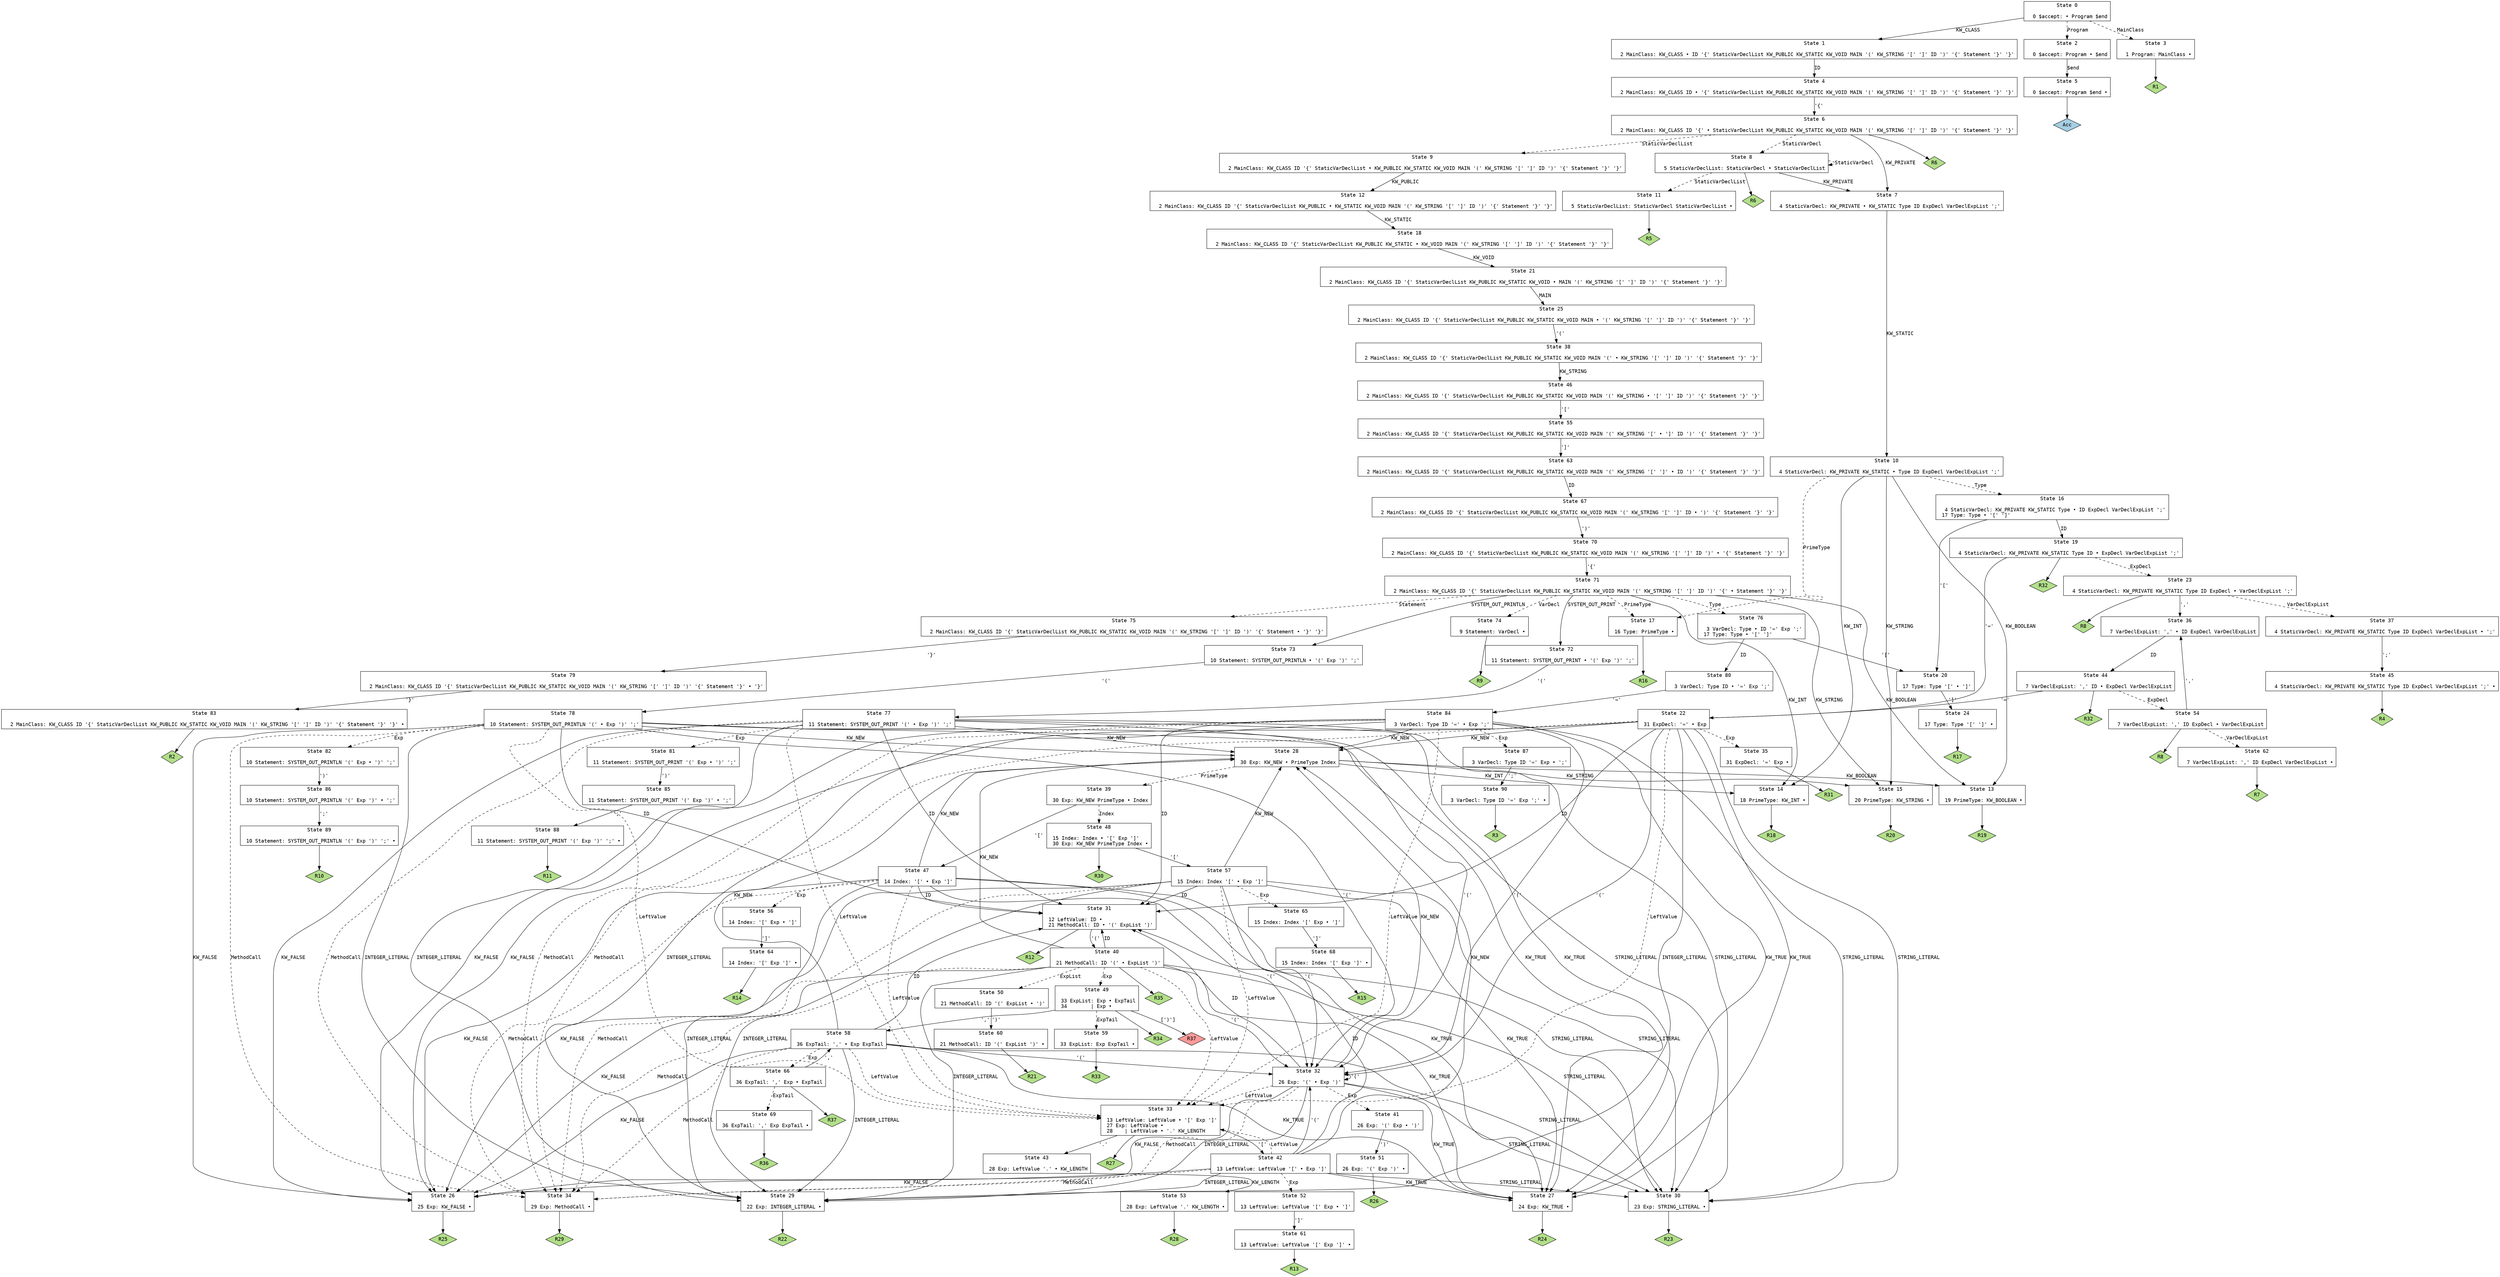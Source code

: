 // Generated by GNU Bison 3.8.2.
// Report bugs to <bug-bison@gnu.org>.
// Home page: <https://www.gnu.org/software/bison/>.

digraph "parser.y"
{
  node [fontname = courier, shape = box, colorscheme = paired6]
  edge [fontname = courier]

  0 [label="State 0\n\l  0 $accept: • Program $end\l"]
  0 -> 1 [style=solid label="KW_CLASS"]
  0 -> 2 [style=dashed label="Program"]
  0 -> 3 [style=dashed label="MainClass"]
  1 [label="State 1\n\l  2 MainClass: KW_CLASS • ID '{' StaticVarDeclList KW_PUBLIC KW_STATIC KW_VOID MAIN '(' KW_STRING '[' ']' ID ')' '{' Statement '}' '}'\l"]
  1 -> 4 [style=solid label="ID"]
  2 [label="State 2\n\l  0 $accept: Program • $end\l"]
  2 -> 5 [style=solid label="$end"]
  3 [label="State 3\n\l  1 Program: MainClass •\l"]
  3 -> "3R1" [style=solid]
 "3R1" [label="R1", fillcolor=3, shape=diamond, style=filled]
  4 [label="State 4\n\l  2 MainClass: KW_CLASS ID • '{' StaticVarDeclList KW_PUBLIC KW_STATIC KW_VOID MAIN '(' KW_STRING '[' ']' ID ')' '{' Statement '}' '}'\l"]
  4 -> 6 [style=solid label="'{'"]
  5 [label="State 5\n\l  0 $accept: Program $end •\l"]
  5 -> "5R0" [style=solid]
 "5R0" [label="Acc", fillcolor=1, shape=diamond, style=filled]
  6 [label="State 6\n\l  2 MainClass: KW_CLASS ID '{' • StaticVarDeclList KW_PUBLIC KW_STATIC KW_VOID MAIN '(' KW_STRING '[' ']' ID ')' '{' Statement '}' '}'\l"]
  6 -> 7 [style=solid label="KW_PRIVATE"]
  6 -> 8 [style=dashed label="StaticVarDecl"]
  6 -> 9 [style=dashed label="StaticVarDeclList"]
  6 -> "6R6" [style=solid]
 "6R6" [label="R6", fillcolor=3, shape=diamond, style=filled]
  7 [label="State 7\n\l  4 StaticVarDecl: KW_PRIVATE • KW_STATIC Type ID ExpDecl VarDeclExpList ';'\l"]
  7 -> 10 [style=solid label="KW_STATIC"]
  8 [label="State 8\n\l  5 StaticVarDeclList: StaticVarDecl • StaticVarDeclList\l"]
  8 -> 7 [style=solid label="KW_PRIVATE"]
  8 -> 8 [style=dashed label="StaticVarDecl"]
  8 -> 11 [style=dashed label="StaticVarDeclList"]
  8 -> "8R6" [style=solid]
 "8R6" [label="R6", fillcolor=3, shape=diamond, style=filled]
  9 [label="State 9\n\l  2 MainClass: KW_CLASS ID '{' StaticVarDeclList • KW_PUBLIC KW_STATIC KW_VOID MAIN '(' KW_STRING '[' ']' ID ')' '{' Statement '}' '}'\l"]
  9 -> 12 [style=solid label="KW_PUBLIC"]
  10 [label="State 10\n\l  4 StaticVarDecl: KW_PRIVATE KW_STATIC • Type ID ExpDecl VarDeclExpList ';'\l"]
  10 -> 13 [style=solid label="KW_BOOLEAN"]
  10 -> 14 [style=solid label="KW_INT"]
  10 -> 15 [style=solid label="KW_STRING"]
  10 -> 16 [style=dashed label="Type"]
  10 -> 17 [style=dashed label="PrimeType"]
  11 [label="State 11\n\l  5 StaticVarDeclList: StaticVarDecl StaticVarDeclList •\l"]
  11 -> "11R5" [style=solid]
 "11R5" [label="R5", fillcolor=3, shape=diamond, style=filled]
  12 [label="State 12\n\l  2 MainClass: KW_CLASS ID '{' StaticVarDeclList KW_PUBLIC • KW_STATIC KW_VOID MAIN '(' KW_STRING '[' ']' ID ')' '{' Statement '}' '}'\l"]
  12 -> 18 [style=solid label="KW_STATIC"]
  13 [label="State 13\n\l 19 PrimeType: KW_BOOLEAN •\l"]
  13 -> "13R19" [style=solid]
 "13R19" [label="R19", fillcolor=3, shape=diamond, style=filled]
  14 [label="State 14\n\l 18 PrimeType: KW_INT •\l"]
  14 -> "14R18" [style=solid]
 "14R18" [label="R18", fillcolor=3, shape=diamond, style=filled]
  15 [label="State 15\n\l 20 PrimeType: KW_STRING •\l"]
  15 -> "15R20" [style=solid]
 "15R20" [label="R20", fillcolor=3, shape=diamond, style=filled]
  16 [label="State 16\n\l  4 StaticVarDecl: KW_PRIVATE KW_STATIC Type • ID ExpDecl VarDeclExpList ';'\l 17 Type: Type • '[' ']'\l"]
  16 -> 19 [style=solid label="ID"]
  16 -> 20 [style=solid label="'['"]
  17 [label="State 17\n\l 16 Type: PrimeType •\l"]
  17 -> "17R16" [style=solid]
 "17R16" [label="R16", fillcolor=3, shape=diamond, style=filled]
  18 [label="State 18\n\l  2 MainClass: KW_CLASS ID '{' StaticVarDeclList KW_PUBLIC KW_STATIC • KW_VOID MAIN '(' KW_STRING '[' ']' ID ')' '{' Statement '}' '}'\l"]
  18 -> 21 [style=solid label="KW_VOID"]
  19 [label="State 19\n\l  4 StaticVarDecl: KW_PRIVATE KW_STATIC Type ID • ExpDecl VarDeclExpList ';'\l"]
  19 -> 22 [style=solid label="'='"]
  19 -> 23 [style=dashed label="ExpDecl"]
  19 -> "19R32" [style=solid]
 "19R32" [label="R32", fillcolor=3, shape=diamond, style=filled]
  20 [label="State 20\n\l 17 Type: Type '[' • ']'\l"]
  20 -> 24 [style=solid label="']'"]
  21 [label="State 21\n\l  2 MainClass: KW_CLASS ID '{' StaticVarDeclList KW_PUBLIC KW_STATIC KW_VOID • MAIN '(' KW_STRING '[' ']' ID ')' '{' Statement '}' '}'\l"]
  21 -> 25 [style=solid label="MAIN"]
  22 [label="State 22\n\l 31 ExpDecl: '=' • Exp\l"]
  22 -> 26 [style=solid label="KW_FALSE"]
  22 -> 27 [style=solid label="KW_TRUE"]
  22 -> 28 [style=solid label="KW_NEW"]
  22 -> 29 [style=solid label="INTEGER_LITERAL"]
  22 -> 30 [style=solid label="STRING_LITERAL"]
  22 -> 31 [style=solid label="ID"]
  22 -> 32 [style=solid label="'('"]
  22 -> 33 [style=dashed label="LeftValue"]
  22 -> 34 [style=dashed label="MethodCall"]
  22 -> 35 [style=dashed label="Exp"]
  23 [label="State 23\n\l  4 StaticVarDecl: KW_PRIVATE KW_STATIC Type ID ExpDecl • VarDeclExpList ';'\l"]
  23 -> 36 [style=solid label="','"]
  23 -> 37 [style=dashed label="VarDeclExpList"]
  23 -> "23R8" [style=solid]
 "23R8" [label="R8", fillcolor=3, shape=diamond, style=filled]
  24 [label="State 24\n\l 17 Type: Type '[' ']' •\l"]
  24 -> "24R17" [style=solid]
 "24R17" [label="R17", fillcolor=3, shape=diamond, style=filled]
  25 [label="State 25\n\l  2 MainClass: KW_CLASS ID '{' StaticVarDeclList KW_PUBLIC KW_STATIC KW_VOID MAIN • '(' KW_STRING '[' ']' ID ')' '{' Statement '}' '}'\l"]
  25 -> 38 [style=solid label="'('"]
  26 [label="State 26\n\l 25 Exp: KW_FALSE •\l"]
  26 -> "26R25" [style=solid]
 "26R25" [label="R25", fillcolor=3, shape=diamond, style=filled]
  27 [label="State 27\n\l 24 Exp: KW_TRUE •\l"]
  27 -> "27R24" [style=solid]
 "27R24" [label="R24", fillcolor=3, shape=diamond, style=filled]
  28 [label="State 28\n\l 30 Exp: KW_NEW • PrimeType Index\l"]
  28 -> 13 [style=solid label="KW_BOOLEAN"]
  28 -> 14 [style=solid label="KW_INT"]
  28 -> 15 [style=solid label="KW_STRING"]
  28 -> 39 [style=dashed label="PrimeType"]
  29 [label="State 29\n\l 22 Exp: INTEGER_LITERAL •\l"]
  29 -> "29R22" [style=solid]
 "29R22" [label="R22", fillcolor=3, shape=diamond, style=filled]
  30 [label="State 30\n\l 23 Exp: STRING_LITERAL •\l"]
  30 -> "30R23" [style=solid]
 "30R23" [label="R23", fillcolor=3, shape=diamond, style=filled]
  31 [label="State 31\n\l 12 LeftValue: ID •\l 21 MethodCall: ID • '(' ExpList ')'\l"]
  31 -> 40 [style=solid label="'('"]
  31 -> "31R12" [style=solid]
 "31R12" [label="R12", fillcolor=3, shape=diamond, style=filled]
  32 [label="State 32\n\l 26 Exp: '(' • Exp ')'\l"]
  32 -> 26 [style=solid label="KW_FALSE"]
  32 -> 27 [style=solid label="KW_TRUE"]
  32 -> 28 [style=solid label="KW_NEW"]
  32 -> 29 [style=solid label="INTEGER_LITERAL"]
  32 -> 30 [style=solid label="STRING_LITERAL"]
  32 -> 31 [style=solid label="ID"]
  32 -> 32 [style=solid label="'('"]
  32 -> 33 [style=dashed label="LeftValue"]
  32 -> 34 [style=dashed label="MethodCall"]
  32 -> 41 [style=dashed label="Exp"]
  33 [label="State 33\n\l 13 LeftValue: LeftValue • '[' Exp ']'\l 27 Exp: LeftValue •\l 28    | LeftValue • '.' KW_LENGTH\l"]
  33 -> 42 [style=solid label="'['"]
  33 -> 43 [style=solid label="'.'"]
  33 -> "33R27" [style=solid]
 "33R27" [label="R27", fillcolor=3, shape=diamond, style=filled]
  34 [label="State 34\n\l 29 Exp: MethodCall •\l"]
  34 -> "34R29" [style=solid]
 "34R29" [label="R29", fillcolor=3, shape=diamond, style=filled]
  35 [label="State 35\n\l 31 ExpDecl: '=' Exp •\l"]
  35 -> "35R31" [style=solid]
 "35R31" [label="R31", fillcolor=3, shape=diamond, style=filled]
  36 [label="State 36\n\l  7 VarDeclExpList: ',' • ID ExpDecl VarDeclExpList\l"]
  36 -> 44 [style=solid label="ID"]
  37 [label="State 37\n\l  4 StaticVarDecl: KW_PRIVATE KW_STATIC Type ID ExpDecl VarDeclExpList • ';'\l"]
  37 -> 45 [style=solid label="';'"]
  38 [label="State 38\n\l  2 MainClass: KW_CLASS ID '{' StaticVarDeclList KW_PUBLIC KW_STATIC KW_VOID MAIN '(' • KW_STRING '[' ']' ID ')' '{' Statement '}' '}'\l"]
  38 -> 46 [style=solid label="KW_STRING"]
  39 [label="State 39\n\l 30 Exp: KW_NEW PrimeType • Index\l"]
  39 -> 47 [style=solid label="'['"]
  39 -> 48 [style=dashed label="Index"]
  40 [label="State 40\n\l 21 MethodCall: ID '(' • ExpList ')'\l"]
  40 -> 26 [style=solid label="KW_FALSE"]
  40 -> 27 [style=solid label="KW_TRUE"]
  40 -> 28 [style=solid label="KW_NEW"]
  40 -> 29 [style=solid label="INTEGER_LITERAL"]
  40 -> 30 [style=solid label="STRING_LITERAL"]
  40 -> 31 [style=solid label="ID"]
  40 -> 32 [style=solid label="'('"]
  40 -> 33 [style=dashed label="LeftValue"]
  40 -> 34 [style=dashed label="MethodCall"]
  40 -> 49 [style=dashed label="Exp"]
  40 -> 50 [style=dashed label="ExpList"]
  40 -> "40R35" [style=solid]
 "40R35" [label="R35", fillcolor=3, shape=diamond, style=filled]
  41 [label="State 41\n\l 26 Exp: '(' Exp • ')'\l"]
  41 -> 51 [style=solid label="')'"]
  42 [label="State 42\n\l 13 LeftValue: LeftValue '[' • Exp ']'\l"]
  42 -> 26 [style=solid label="KW_FALSE"]
  42 -> 27 [style=solid label="KW_TRUE"]
  42 -> 28 [style=solid label="KW_NEW"]
  42 -> 29 [style=solid label="INTEGER_LITERAL"]
  42 -> 30 [style=solid label="STRING_LITERAL"]
  42 -> 31 [style=solid label="ID"]
  42 -> 32 [style=solid label="'('"]
  42 -> 33 [style=dashed label="LeftValue"]
  42 -> 34 [style=dashed label="MethodCall"]
  42 -> 52 [style=dashed label="Exp"]
  43 [label="State 43\n\l 28 Exp: LeftValue '.' • KW_LENGTH\l"]
  43 -> 53 [style=solid label="KW_LENGTH"]
  44 [label="State 44\n\l  7 VarDeclExpList: ',' ID • ExpDecl VarDeclExpList\l"]
  44 -> 22 [style=solid label="'='"]
  44 -> 54 [style=dashed label="ExpDecl"]
  44 -> "44R32" [style=solid]
 "44R32" [label="R32", fillcolor=3, shape=diamond, style=filled]
  45 [label="State 45\n\l  4 StaticVarDecl: KW_PRIVATE KW_STATIC Type ID ExpDecl VarDeclExpList ';' •\l"]
  45 -> "45R4" [style=solid]
 "45R4" [label="R4", fillcolor=3, shape=diamond, style=filled]
  46 [label="State 46\n\l  2 MainClass: KW_CLASS ID '{' StaticVarDeclList KW_PUBLIC KW_STATIC KW_VOID MAIN '(' KW_STRING • '[' ']' ID ')' '{' Statement '}' '}'\l"]
  46 -> 55 [style=solid label="'['"]
  47 [label="State 47\n\l 14 Index: '[' • Exp ']'\l"]
  47 -> 26 [style=solid label="KW_FALSE"]
  47 -> 27 [style=solid label="KW_TRUE"]
  47 -> 28 [style=solid label="KW_NEW"]
  47 -> 29 [style=solid label="INTEGER_LITERAL"]
  47 -> 30 [style=solid label="STRING_LITERAL"]
  47 -> 31 [style=solid label="ID"]
  47 -> 32 [style=solid label="'('"]
  47 -> 33 [style=dashed label="LeftValue"]
  47 -> 34 [style=dashed label="MethodCall"]
  47 -> 56 [style=dashed label="Exp"]
  48 [label="State 48\n\l 15 Index: Index • '[' Exp ']'\l 30 Exp: KW_NEW PrimeType Index •\l"]
  48 -> 57 [style=solid label="'['"]
  48 -> "48R30" [style=solid]
 "48R30" [label="R30", fillcolor=3, shape=diamond, style=filled]
  49 [label="State 49\n\l 33 ExpList: Exp • ExpTail\l 34        | Exp •\l"]
  49 -> 58 [style=solid label="','"]
  49 -> 59 [style=dashed label="ExpTail"]
  49 -> "49R34" [style=solid]
 "49R34" [label="R34", fillcolor=3, shape=diamond, style=filled]
  49 -> "49R37d" [label="[')']", style=solid]
 "49R37d" [label="R37", fillcolor=5, shape=diamond, style=filled]
  50 [label="State 50\n\l 21 MethodCall: ID '(' ExpList • ')'\l"]
  50 -> 60 [style=solid label="')'"]
  51 [label="State 51\n\l 26 Exp: '(' Exp ')' •\l"]
  51 -> "51R26" [style=solid]
 "51R26" [label="R26", fillcolor=3, shape=diamond, style=filled]
  52 [label="State 52\n\l 13 LeftValue: LeftValue '[' Exp • ']'\l"]
  52 -> 61 [style=solid label="']'"]
  53 [label="State 53\n\l 28 Exp: LeftValue '.' KW_LENGTH •\l"]
  53 -> "53R28" [style=solid]
 "53R28" [label="R28", fillcolor=3, shape=diamond, style=filled]
  54 [label="State 54\n\l  7 VarDeclExpList: ',' ID ExpDecl • VarDeclExpList\l"]
  54 -> 36 [style=solid label="','"]
  54 -> 62 [style=dashed label="VarDeclExpList"]
  54 -> "54R8" [style=solid]
 "54R8" [label="R8", fillcolor=3, shape=diamond, style=filled]
  55 [label="State 55\n\l  2 MainClass: KW_CLASS ID '{' StaticVarDeclList KW_PUBLIC KW_STATIC KW_VOID MAIN '(' KW_STRING '[' • ']' ID ')' '{' Statement '}' '}'\l"]
  55 -> 63 [style=solid label="']'"]
  56 [label="State 56\n\l 14 Index: '[' Exp • ']'\l"]
  56 -> 64 [style=solid label="']'"]
  57 [label="State 57\n\l 15 Index: Index '[' • Exp ']'\l"]
  57 -> 26 [style=solid label="KW_FALSE"]
  57 -> 27 [style=solid label="KW_TRUE"]
  57 -> 28 [style=solid label="KW_NEW"]
  57 -> 29 [style=solid label="INTEGER_LITERAL"]
  57 -> 30 [style=solid label="STRING_LITERAL"]
  57 -> 31 [style=solid label="ID"]
  57 -> 32 [style=solid label="'('"]
  57 -> 33 [style=dashed label="LeftValue"]
  57 -> 34 [style=dashed label="MethodCall"]
  57 -> 65 [style=dashed label="Exp"]
  58 [label="State 58\n\l 36 ExpTail: ',' • Exp ExpTail\l"]
  58 -> 26 [style=solid label="KW_FALSE"]
  58 -> 27 [style=solid label="KW_TRUE"]
  58 -> 28 [style=solid label="KW_NEW"]
  58 -> 29 [style=solid label="INTEGER_LITERAL"]
  58 -> 30 [style=solid label="STRING_LITERAL"]
  58 -> 31 [style=solid label="ID"]
  58 -> 32 [style=solid label="'('"]
  58 -> 33 [style=dashed label="LeftValue"]
  58 -> 34 [style=dashed label="MethodCall"]
  58 -> 66 [style=dashed label="Exp"]
  59 [label="State 59\n\l 33 ExpList: Exp ExpTail •\l"]
  59 -> "59R33" [style=solid]
 "59R33" [label="R33", fillcolor=3, shape=diamond, style=filled]
  60 [label="State 60\n\l 21 MethodCall: ID '(' ExpList ')' •\l"]
  60 -> "60R21" [style=solid]
 "60R21" [label="R21", fillcolor=3, shape=diamond, style=filled]
  61 [label="State 61\n\l 13 LeftValue: LeftValue '[' Exp ']' •\l"]
  61 -> "61R13" [style=solid]
 "61R13" [label="R13", fillcolor=3, shape=diamond, style=filled]
  62 [label="State 62\n\l  7 VarDeclExpList: ',' ID ExpDecl VarDeclExpList •\l"]
  62 -> "62R7" [style=solid]
 "62R7" [label="R7", fillcolor=3, shape=diamond, style=filled]
  63 [label="State 63\n\l  2 MainClass: KW_CLASS ID '{' StaticVarDeclList KW_PUBLIC KW_STATIC KW_VOID MAIN '(' KW_STRING '[' ']' • ID ')' '{' Statement '}' '}'\l"]
  63 -> 67 [style=solid label="ID"]
  64 [label="State 64\n\l 14 Index: '[' Exp ']' •\l"]
  64 -> "64R14" [style=solid]
 "64R14" [label="R14", fillcolor=3, shape=diamond, style=filled]
  65 [label="State 65\n\l 15 Index: Index '[' Exp • ']'\l"]
  65 -> 68 [style=solid label="']'"]
  66 [label="State 66\n\l 36 ExpTail: ',' Exp • ExpTail\l"]
  66 -> 58 [style=solid label="','"]
  66 -> 69 [style=dashed label="ExpTail"]
  66 -> "66R37" [style=solid]
 "66R37" [label="R37", fillcolor=3, shape=diamond, style=filled]
  67 [label="State 67\n\l  2 MainClass: KW_CLASS ID '{' StaticVarDeclList KW_PUBLIC KW_STATIC KW_VOID MAIN '(' KW_STRING '[' ']' ID • ')' '{' Statement '}' '}'\l"]
  67 -> 70 [style=solid label="')'"]
  68 [label="State 68\n\l 15 Index: Index '[' Exp ']' •\l"]
  68 -> "68R15" [style=solid]
 "68R15" [label="R15", fillcolor=3, shape=diamond, style=filled]
  69 [label="State 69\n\l 36 ExpTail: ',' Exp ExpTail •\l"]
  69 -> "69R36" [style=solid]
 "69R36" [label="R36", fillcolor=3, shape=diamond, style=filled]
  70 [label="State 70\n\l  2 MainClass: KW_CLASS ID '{' StaticVarDeclList KW_PUBLIC KW_STATIC KW_VOID MAIN '(' KW_STRING '[' ']' ID ')' • '{' Statement '}' '}'\l"]
  70 -> 71 [style=solid label="'{'"]
  71 [label="State 71\n\l  2 MainClass: KW_CLASS ID '{' StaticVarDeclList KW_PUBLIC KW_STATIC KW_VOID MAIN '(' KW_STRING '[' ']' ID ')' '{' • Statement '}' '}'\l"]
  71 -> 13 [style=solid label="KW_BOOLEAN"]
  71 -> 14 [style=solid label="KW_INT"]
  71 -> 15 [style=solid label="KW_STRING"]
  71 -> 72 [style=solid label="SYSTEM_OUT_PRINT"]
  71 -> 73 [style=solid label="SYSTEM_OUT_PRINTLN"]
  71 -> 74 [style=dashed label="VarDecl"]
  71 -> 75 [style=dashed label="Statement"]
  71 -> 76 [style=dashed label="Type"]
  71 -> 17 [style=dashed label="PrimeType"]
  72 [label="State 72\n\l 11 Statement: SYSTEM_OUT_PRINT • '(' Exp ')' ';'\l"]
  72 -> 77 [style=solid label="'('"]
  73 [label="State 73\n\l 10 Statement: SYSTEM_OUT_PRINTLN • '(' Exp ')' ';'\l"]
  73 -> 78 [style=solid label="'('"]
  74 [label="State 74\n\l  9 Statement: VarDecl •\l"]
  74 -> "74R9" [style=solid]
 "74R9" [label="R9", fillcolor=3, shape=diamond, style=filled]
  75 [label="State 75\n\l  2 MainClass: KW_CLASS ID '{' StaticVarDeclList KW_PUBLIC KW_STATIC KW_VOID MAIN '(' KW_STRING '[' ']' ID ')' '{' Statement • '}' '}'\l"]
  75 -> 79 [style=solid label="'}'"]
  76 [label="State 76\n\l  3 VarDecl: Type • ID '=' Exp ';'\l 17 Type: Type • '[' ']'\l"]
  76 -> 80 [style=solid label="ID"]
  76 -> 20 [style=solid label="'['"]
  77 [label="State 77\n\l 11 Statement: SYSTEM_OUT_PRINT '(' • Exp ')' ';'\l"]
  77 -> 26 [style=solid label="KW_FALSE"]
  77 -> 27 [style=solid label="KW_TRUE"]
  77 -> 28 [style=solid label="KW_NEW"]
  77 -> 29 [style=solid label="INTEGER_LITERAL"]
  77 -> 30 [style=solid label="STRING_LITERAL"]
  77 -> 31 [style=solid label="ID"]
  77 -> 32 [style=solid label="'('"]
  77 -> 33 [style=dashed label="LeftValue"]
  77 -> 34 [style=dashed label="MethodCall"]
  77 -> 81 [style=dashed label="Exp"]
  78 [label="State 78\n\l 10 Statement: SYSTEM_OUT_PRINTLN '(' • Exp ')' ';'\l"]
  78 -> 26 [style=solid label="KW_FALSE"]
  78 -> 27 [style=solid label="KW_TRUE"]
  78 -> 28 [style=solid label="KW_NEW"]
  78 -> 29 [style=solid label="INTEGER_LITERAL"]
  78 -> 30 [style=solid label="STRING_LITERAL"]
  78 -> 31 [style=solid label="ID"]
  78 -> 32 [style=solid label="'('"]
  78 -> 33 [style=dashed label="LeftValue"]
  78 -> 34 [style=dashed label="MethodCall"]
  78 -> 82 [style=dashed label="Exp"]
  79 [label="State 79\n\l  2 MainClass: KW_CLASS ID '{' StaticVarDeclList KW_PUBLIC KW_STATIC KW_VOID MAIN '(' KW_STRING '[' ']' ID ')' '{' Statement '}' • '}'\l"]
  79 -> 83 [style=solid label="'}'"]
  80 [label="State 80\n\l  3 VarDecl: Type ID • '=' Exp ';'\l"]
  80 -> 84 [style=solid label="'='"]
  81 [label="State 81\n\l 11 Statement: SYSTEM_OUT_PRINT '(' Exp • ')' ';'\l"]
  81 -> 85 [style=solid label="')'"]
  82 [label="State 82\n\l 10 Statement: SYSTEM_OUT_PRINTLN '(' Exp • ')' ';'\l"]
  82 -> 86 [style=solid label="')'"]
  83 [label="State 83\n\l  2 MainClass: KW_CLASS ID '{' StaticVarDeclList KW_PUBLIC KW_STATIC KW_VOID MAIN '(' KW_STRING '[' ']' ID ')' '{' Statement '}' '}' •\l"]
  83 -> "83R2" [style=solid]
 "83R2" [label="R2", fillcolor=3, shape=diamond, style=filled]
  84 [label="State 84\n\l  3 VarDecl: Type ID '=' • Exp ';'\l"]
  84 -> 26 [style=solid label="KW_FALSE"]
  84 -> 27 [style=solid label="KW_TRUE"]
  84 -> 28 [style=solid label="KW_NEW"]
  84 -> 29 [style=solid label="INTEGER_LITERAL"]
  84 -> 30 [style=solid label="STRING_LITERAL"]
  84 -> 31 [style=solid label="ID"]
  84 -> 32 [style=solid label="'('"]
  84 -> 33 [style=dashed label="LeftValue"]
  84 -> 34 [style=dashed label="MethodCall"]
  84 -> 87 [style=dashed label="Exp"]
  85 [label="State 85\n\l 11 Statement: SYSTEM_OUT_PRINT '(' Exp ')' • ';'\l"]
  85 -> 88 [style=solid label="';'"]
  86 [label="State 86\n\l 10 Statement: SYSTEM_OUT_PRINTLN '(' Exp ')' • ';'\l"]
  86 -> 89 [style=solid label="';'"]
  87 [label="State 87\n\l  3 VarDecl: Type ID '=' Exp • ';'\l"]
  87 -> 90 [style=solid label="';'"]
  88 [label="State 88\n\l 11 Statement: SYSTEM_OUT_PRINT '(' Exp ')' ';' •\l"]
  88 -> "88R11" [style=solid]
 "88R11" [label="R11", fillcolor=3, shape=diamond, style=filled]
  89 [label="State 89\n\l 10 Statement: SYSTEM_OUT_PRINTLN '(' Exp ')' ';' •\l"]
  89 -> "89R10" [style=solid]
 "89R10" [label="R10", fillcolor=3, shape=diamond, style=filled]
  90 [label="State 90\n\l  3 VarDecl: Type ID '=' Exp ';' •\l"]
  90 -> "90R3" [style=solid]
 "90R3" [label="R3", fillcolor=3, shape=diamond, style=filled]
}
